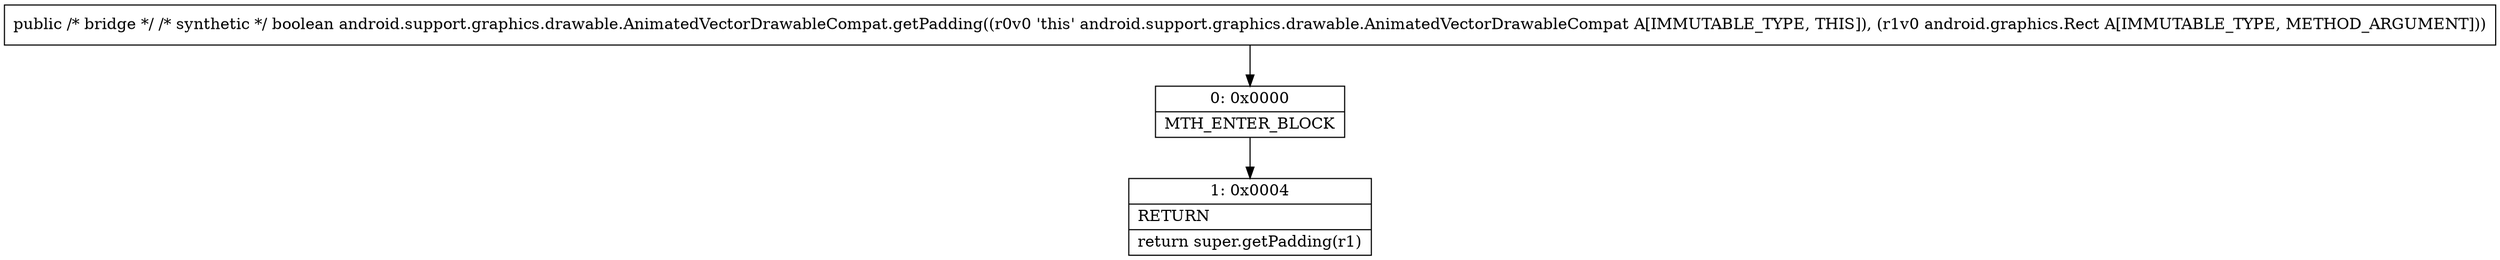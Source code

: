 digraph "CFG forandroid.support.graphics.drawable.AnimatedVectorDrawableCompat.getPadding(Landroid\/graphics\/Rect;)Z" {
Node_0 [shape=record,label="{0\:\ 0x0000|MTH_ENTER_BLOCK\l}"];
Node_1 [shape=record,label="{1\:\ 0x0004|RETURN\l|return super.getPadding(r1)\l}"];
MethodNode[shape=record,label="{public \/* bridge *\/ \/* synthetic *\/ boolean android.support.graphics.drawable.AnimatedVectorDrawableCompat.getPadding((r0v0 'this' android.support.graphics.drawable.AnimatedVectorDrawableCompat A[IMMUTABLE_TYPE, THIS]), (r1v0 android.graphics.Rect A[IMMUTABLE_TYPE, METHOD_ARGUMENT])) }"];
MethodNode -> Node_0;
Node_0 -> Node_1;
}

